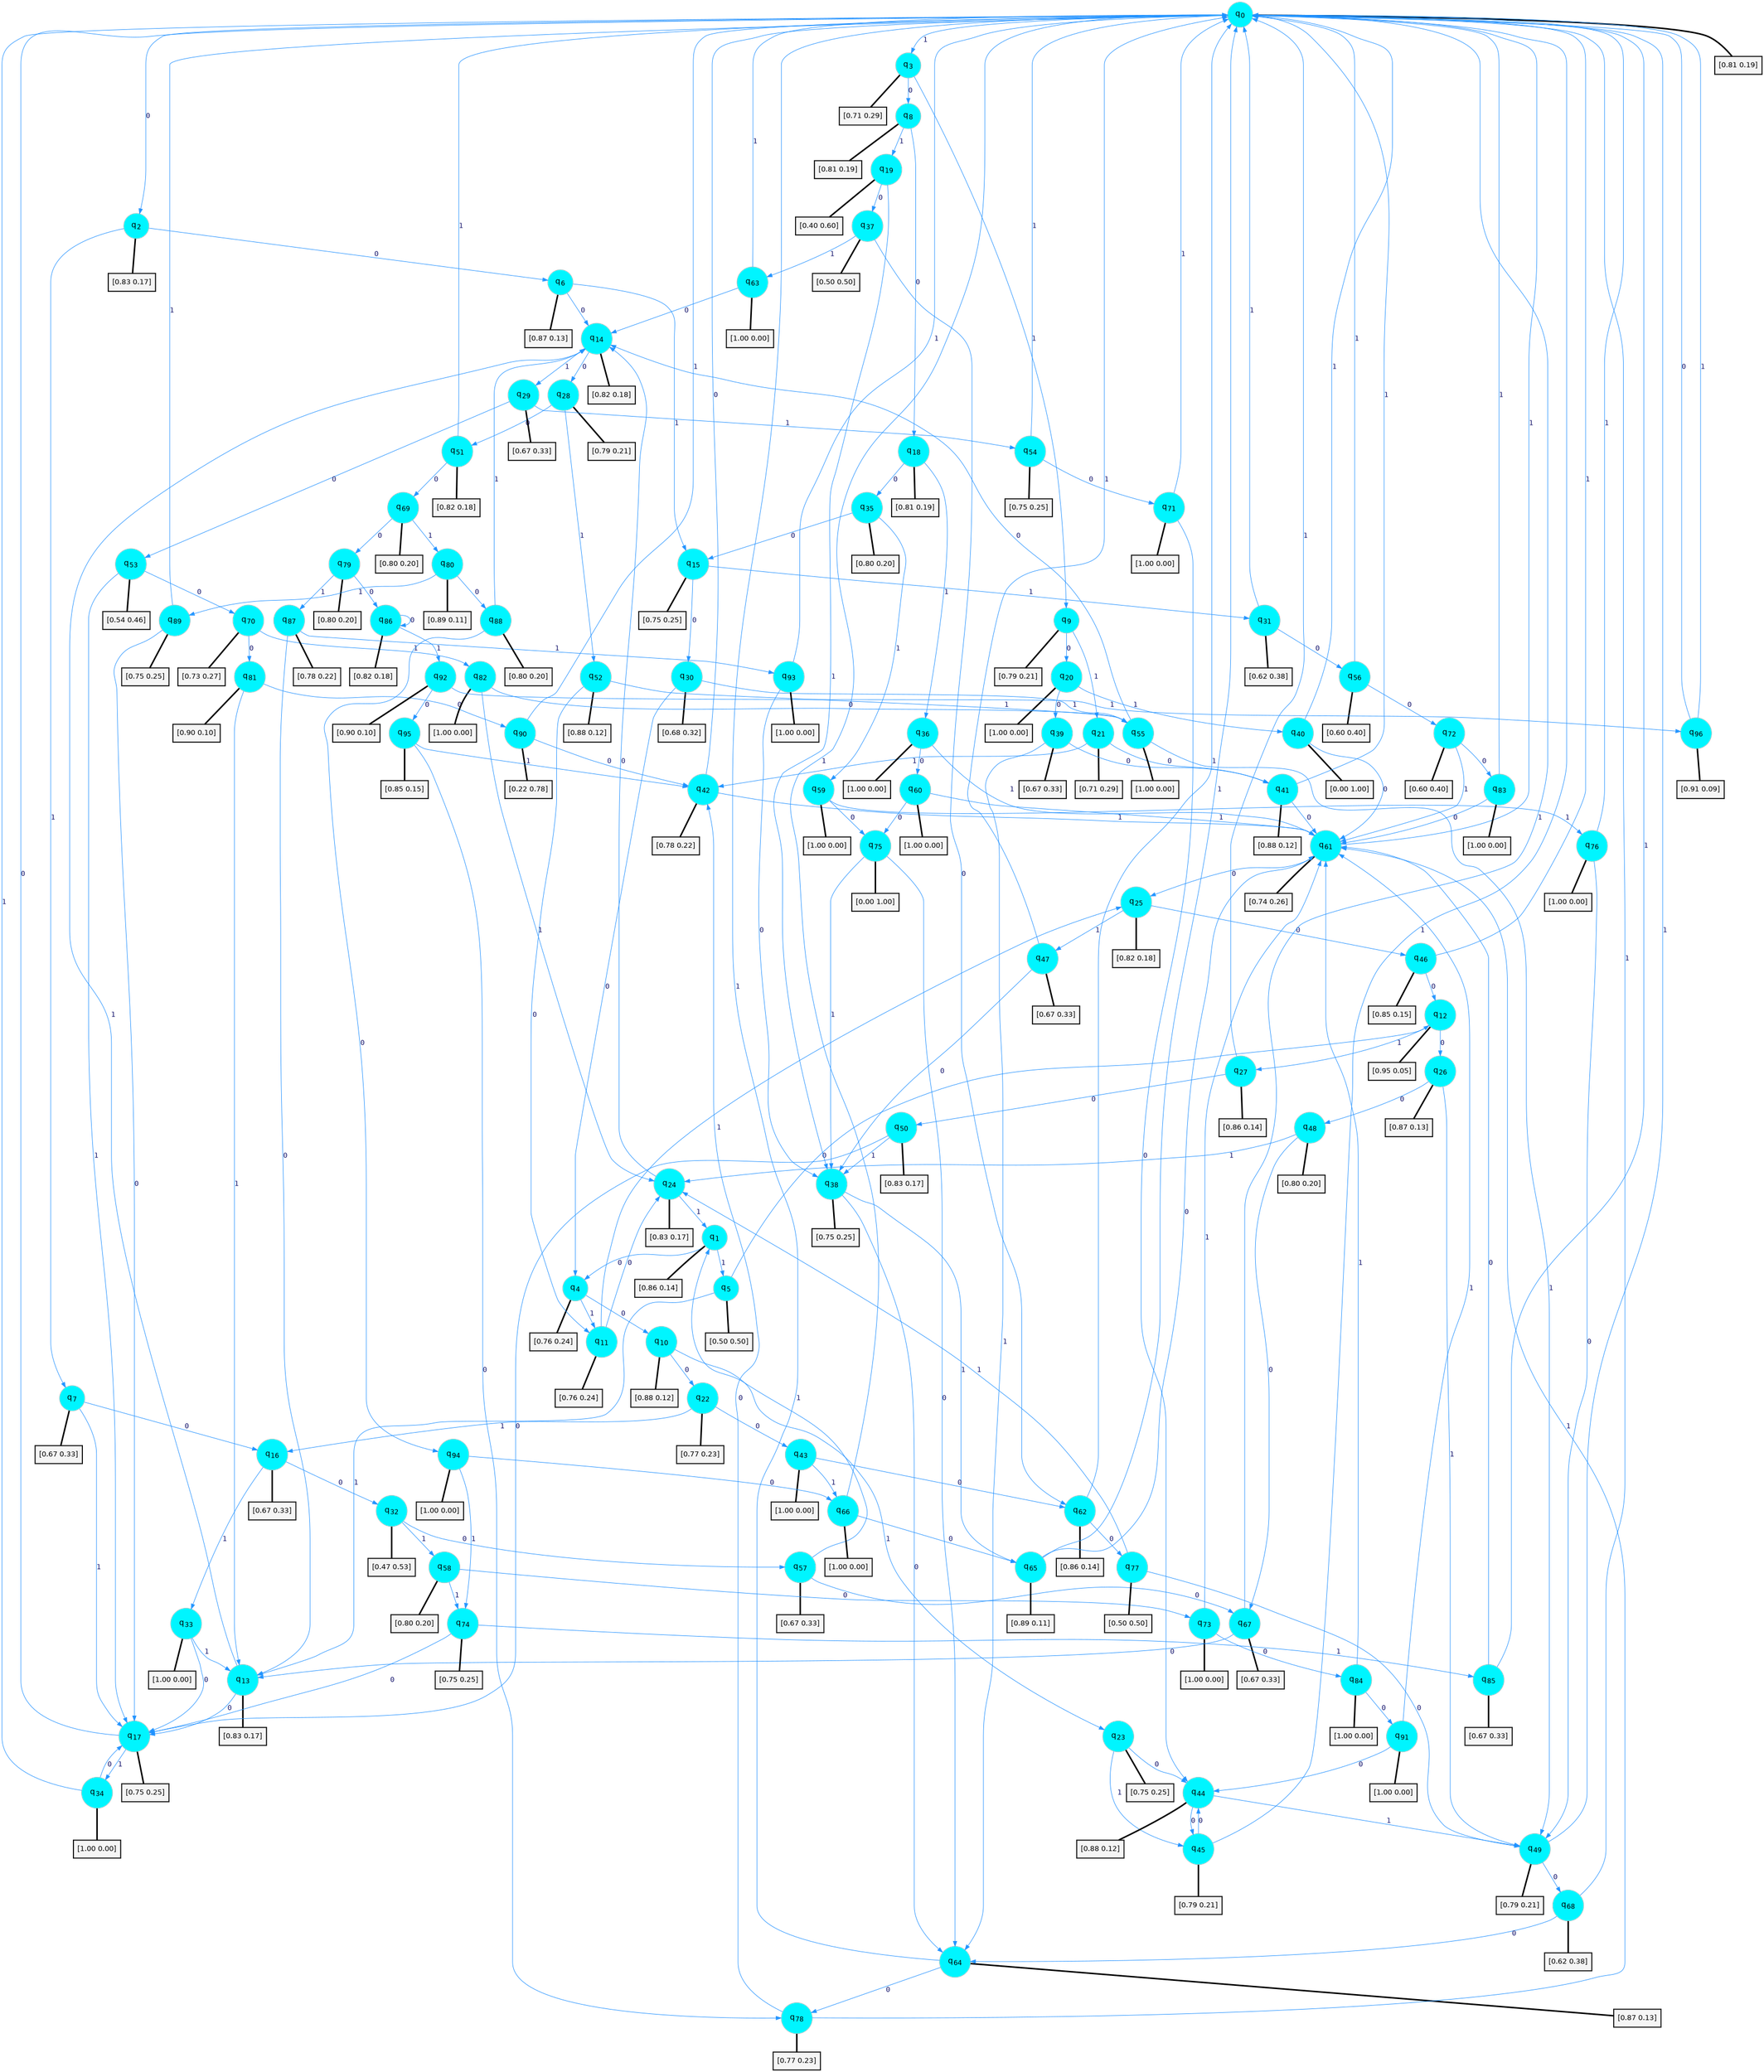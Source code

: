 digraph G {
graph [
bgcolor=transparent, dpi=300, rankdir=TD, size="40,25"];
node [
color=gray, fillcolor=turquoise1, fontcolor=black, fontname=Helvetica, fontsize=16, fontweight=bold, shape=circle, style=filled];
edge [
arrowsize=1, color=dodgerblue1, fontcolor=midnightblue, fontname=courier, fontweight=bold, penwidth=1, style=solid, weight=20];
0[label=<q<SUB>0</SUB>>];
1[label=<q<SUB>1</SUB>>];
2[label=<q<SUB>2</SUB>>];
3[label=<q<SUB>3</SUB>>];
4[label=<q<SUB>4</SUB>>];
5[label=<q<SUB>5</SUB>>];
6[label=<q<SUB>6</SUB>>];
7[label=<q<SUB>7</SUB>>];
8[label=<q<SUB>8</SUB>>];
9[label=<q<SUB>9</SUB>>];
10[label=<q<SUB>10</SUB>>];
11[label=<q<SUB>11</SUB>>];
12[label=<q<SUB>12</SUB>>];
13[label=<q<SUB>13</SUB>>];
14[label=<q<SUB>14</SUB>>];
15[label=<q<SUB>15</SUB>>];
16[label=<q<SUB>16</SUB>>];
17[label=<q<SUB>17</SUB>>];
18[label=<q<SUB>18</SUB>>];
19[label=<q<SUB>19</SUB>>];
20[label=<q<SUB>20</SUB>>];
21[label=<q<SUB>21</SUB>>];
22[label=<q<SUB>22</SUB>>];
23[label=<q<SUB>23</SUB>>];
24[label=<q<SUB>24</SUB>>];
25[label=<q<SUB>25</SUB>>];
26[label=<q<SUB>26</SUB>>];
27[label=<q<SUB>27</SUB>>];
28[label=<q<SUB>28</SUB>>];
29[label=<q<SUB>29</SUB>>];
30[label=<q<SUB>30</SUB>>];
31[label=<q<SUB>31</SUB>>];
32[label=<q<SUB>32</SUB>>];
33[label=<q<SUB>33</SUB>>];
34[label=<q<SUB>34</SUB>>];
35[label=<q<SUB>35</SUB>>];
36[label=<q<SUB>36</SUB>>];
37[label=<q<SUB>37</SUB>>];
38[label=<q<SUB>38</SUB>>];
39[label=<q<SUB>39</SUB>>];
40[label=<q<SUB>40</SUB>>];
41[label=<q<SUB>41</SUB>>];
42[label=<q<SUB>42</SUB>>];
43[label=<q<SUB>43</SUB>>];
44[label=<q<SUB>44</SUB>>];
45[label=<q<SUB>45</SUB>>];
46[label=<q<SUB>46</SUB>>];
47[label=<q<SUB>47</SUB>>];
48[label=<q<SUB>48</SUB>>];
49[label=<q<SUB>49</SUB>>];
50[label=<q<SUB>50</SUB>>];
51[label=<q<SUB>51</SUB>>];
52[label=<q<SUB>52</SUB>>];
53[label=<q<SUB>53</SUB>>];
54[label=<q<SUB>54</SUB>>];
55[label=<q<SUB>55</SUB>>];
56[label=<q<SUB>56</SUB>>];
57[label=<q<SUB>57</SUB>>];
58[label=<q<SUB>58</SUB>>];
59[label=<q<SUB>59</SUB>>];
60[label=<q<SUB>60</SUB>>];
61[label=<q<SUB>61</SUB>>];
62[label=<q<SUB>62</SUB>>];
63[label=<q<SUB>63</SUB>>];
64[label=<q<SUB>64</SUB>>];
65[label=<q<SUB>65</SUB>>];
66[label=<q<SUB>66</SUB>>];
67[label=<q<SUB>67</SUB>>];
68[label=<q<SUB>68</SUB>>];
69[label=<q<SUB>69</SUB>>];
70[label=<q<SUB>70</SUB>>];
71[label=<q<SUB>71</SUB>>];
72[label=<q<SUB>72</SUB>>];
73[label=<q<SUB>73</SUB>>];
74[label=<q<SUB>74</SUB>>];
75[label=<q<SUB>75</SUB>>];
76[label=<q<SUB>76</SUB>>];
77[label=<q<SUB>77</SUB>>];
78[label=<q<SUB>78</SUB>>];
79[label=<q<SUB>79</SUB>>];
80[label=<q<SUB>80</SUB>>];
81[label=<q<SUB>81</SUB>>];
82[label=<q<SUB>82</SUB>>];
83[label=<q<SUB>83</SUB>>];
84[label=<q<SUB>84</SUB>>];
85[label=<q<SUB>85</SUB>>];
86[label=<q<SUB>86</SUB>>];
87[label=<q<SUB>87</SUB>>];
88[label=<q<SUB>88</SUB>>];
89[label=<q<SUB>89</SUB>>];
90[label=<q<SUB>90</SUB>>];
91[label=<q<SUB>91</SUB>>];
92[label=<q<SUB>92</SUB>>];
93[label=<q<SUB>93</SUB>>];
94[label=<q<SUB>94</SUB>>];
95[label=<q<SUB>95</SUB>>];
96[label=<q<SUB>96</SUB>>];
97[label="[0.81 0.19]", shape=box,fontcolor=black, fontname=Helvetica, fontsize=14, penwidth=2, fillcolor=whitesmoke,color=black];
98[label="[0.86 0.14]", shape=box,fontcolor=black, fontname=Helvetica, fontsize=14, penwidth=2, fillcolor=whitesmoke,color=black];
99[label="[0.83 0.17]", shape=box,fontcolor=black, fontname=Helvetica, fontsize=14, penwidth=2, fillcolor=whitesmoke,color=black];
100[label="[0.71 0.29]", shape=box,fontcolor=black, fontname=Helvetica, fontsize=14, penwidth=2, fillcolor=whitesmoke,color=black];
101[label="[0.76 0.24]", shape=box,fontcolor=black, fontname=Helvetica, fontsize=14, penwidth=2, fillcolor=whitesmoke,color=black];
102[label="[0.50 0.50]", shape=box,fontcolor=black, fontname=Helvetica, fontsize=14, penwidth=2, fillcolor=whitesmoke,color=black];
103[label="[0.87 0.13]", shape=box,fontcolor=black, fontname=Helvetica, fontsize=14, penwidth=2, fillcolor=whitesmoke,color=black];
104[label="[0.67 0.33]", shape=box,fontcolor=black, fontname=Helvetica, fontsize=14, penwidth=2, fillcolor=whitesmoke,color=black];
105[label="[0.81 0.19]", shape=box,fontcolor=black, fontname=Helvetica, fontsize=14, penwidth=2, fillcolor=whitesmoke,color=black];
106[label="[0.79 0.21]", shape=box,fontcolor=black, fontname=Helvetica, fontsize=14, penwidth=2, fillcolor=whitesmoke,color=black];
107[label="[0.88 0.12]", shape=box,fontcolor=black, fontname=Helvetica, fontsize=14, penwidth=2, fillcolor=whitesmoke,color=black];
108[label="[0.76 0.24]", shape=box,fontcolor=black, fontname=Helvetica, fontsize=14, penwidth=2, fillcolor=whitesmoke,color=black];
109[label="[0.95 0.05]", shape=box,fontcolor=black, fontname=Helvetica, fontsize=14, penwidth=2, fillcolor=whitesmoke,color=black];
110[label="[0.83 0.17]", shape=box,fontcolor=black, fontname=Helvetica, fontsize=14, penwidth=2, fillcolor=whitesmoke,color=black];
111[label="[0.82 0.18]", shape=box,fontcolor=black, fontname=Helvetica, fontsize=14, penwidth=2, fillcolor=whitesmoke,color=black];
112[label="[0.75 0.25]", shape=box,fontcolor=black, fontname=Helvetica, fontsize=14, penwidth=2, fillcolor=whitesmoke,color=black];
113[label="[0.67 0.33]", shape=box,fontcolor=black, fontname=Helvetica, fontsize=14, penwidth=2, fillcolor=whitesmoke,color=black];
114[label="[0.75 0.25]", shape=box,fontcolor=black, fontname=Helvetica, fontsize=14, penwidth=2, fillcolor=whitesmoke,color=black];
115[label="[0.81 0.19]", shape=box,fontcolor=black, fontname=Helvetica, fontsize=14, penwidth=2, fillcolor=whitesmoke,color=black];
116[label="[0.40 0.60]", shape=box,fontcolor=black, fontname=Helvetica, fontsize=14, penwidth=2, fillcolor=whitesmoke,color=black];
117[label="[1.00 0.00]", shape=box,fontcolor=black, fontname=Helvetica, fontsize=14, penwidth=2, fillcolor=whitesmoke,color=black];
118[label="[0.71 0.29]", shape=box,fontcolor=black, fontname=Helvetica, fontsize=14, penwidth=2, fillcolor=whitesmoke,color=black];
119[label="[0.77 0.23]", shape=box,fontcolor=black, fontname=Helvetica, fontsize=14, penwidth=2, fillcolor=whitesmoke,color=black];
120[label="[0.75 0.25]", shape=box,fontcolor=black, fontname=Helvetica, fontsize=14, penwidth=2, fillcolor=whitesmoke,color=black];
121[label="[0.83 0.17]", shape=box,fontcolor=black, fontname=Helvetica, fontsize=14, penwidth=2, fillcolor=whitesmoke,color=black];
122[label="[0.82 0.18]", shape=box,fontcolor=black, fontname=Helvetica, fontsize=14, penwidth=2, fillcolor=whitesmoke,color=black];
123[label="[0.87 0.13]", shape=box,fontcolor=black, fontname=Helvetica, fontsize=14, penwidth=2, fillcolor=whitesmoke,color=black];
124[label="[0.86 0.14]", shape=box,fontcolor=black, fontname=Helvetica, fontsize=14, penwidth=2, fillcolor=whitesmoke,color=black];
125[label="[0.79 0.21]", shape=box,fontcolor=black, fontname=Helvetica, fontsize=14, penwidth=2, fillcolor=whitesmoke,color=black];
126[label="[0.67 0.33]", shape=box,fontcolor=black, fontname=Helvetica, fontsize=14, penwidth=2, fillcolor=whitesmoke,color=black];
127[label="[0.68 0.32]", shape=box,fontcolor=black, fontname=Helvetica, fontsize=14, penwidth=2, fillcolor=whitesmoke,color=black];
128[label="[0.62 0.38]", shape=box,fontcolor=black, fontname=Helvetica, fontsize=14, penwidth=2, fillcolor=whitesmoke,color=black];
129[label="[0.47 0.53]", shape=box,fontcolor=black, fontname=Helvetica, fontsize=14, penwidth=2, fillcolor=whitesmoke,color=black];
130[label="[1.00 0.00]", shape=box,fontcolor=black, fontname=Helvetica, fontsize=14, penwidth=2, fillcolor=whitesmoke,color=black];
131[label="[1.00 0.00]", shape=box,fontcolor=black, fontname=Helvetica, fontsize=14, penwidth=2, fillcolor=whitesmoke,color=black];
132[label="[0.80 0.20]", shape=box,fontcolor=black, fontname=Helvetica, fontsize=14, penwidth=2, fillcolor=whitesmoke,color=black];
133[label="[1.00 0.00]", shape=box,fontcolor=black, fontname=Helvetica, fontsize=14, penwidth=2, fillcolor=whitesmoke,color=black];
134[label="[0.50 0.50]", shape=box,fontcolor=black, fontname=Helvetica, fontsize=14, penwidth=2, fillcolor=whitesmoke,color=black];
135[label="[0.75 0.25]", shape=box,fontcolor=black, fontname=Helvetica, fontsize=14, penwidth=2, fillcolor=whitesmoke,color=black];
136[label="[0.67 0.33]", shape=box,fontcolor=black, fontname=Helvetica, fontsize=14, penwidth=2, fillcolor=whitesmoke,color=black];
137[label="[0.00 1.00]", shape=box,fontcolor=black, fontname=Helvetica, fontsize=14, penwidth=2, fillcolor=whitesmoke,color=black];
138[label="[0.88 0.12]", shape=box,fontcolor=black, fontname=Helvetica, fontsize=14, penwidth=2, fillcolor=whitesmoke,color=black];
139[label="[0.78 0.22]", shape=box,fontcolor=black, fontname=Helvetica, fontsize=14, penwidth=2, fillcolor=whitesmoke,color=black];
140[label="[1.00 0.00]", shape=box,fontcolor=black, fontname=Helvetica, fontsize=14, penwidth=2, fillcolor=whitesmoke,color=black];
141[label="[0.88 0.12]", shape=box,fontcolor=black, fontname=Helvetica, fontsize=14, penwidth=2, fillcolor=whitesmoke,color=black];
142[label="[0.79 0.21]", shape=box,fontcolor=black, fontname=Helvetica, fontsize=14, penwidth=2, fillcolor=whitesmoke,color=black];
143[label="[0.85 0.15]", shape=box,fontcolor=black, fontname=Helvetica, fontsize=14, penwidth=2, fillcolor=whitesmoke,color=black];
144[label="[0.67 0.33]", shape=box,fontcolor=black, fontname=Helvetica, fontsize=14, penwidth=2, fillcolor=whitesmoke,color=black];
145[label="[0.80 0.20]", shape=box,fontcolor=black, fontname=Helvetica, fontsize=14, penwidth=2, fillcolor=whitesmoke,color=black];
146[label="[0.79 0.21]", shape=box,fontcolor=black, fontname=Helvetica, fontsize=14, penwidth=2, fillcolor=whitesmoke,color=black];
147[label="[0.83 0.17]", shape=box,fontcolor=black, fontname=Helvetica, fontsize=14, penwidth=2, fillcolor=whitesmoke,color=black];
148[label="[0.82 0.18]", shape=box,fontcolor=black, fontname=Helvetica, fontsize=14, penwidth=2, fillcolor=whitesmoke,color=black];
149[label="[0.88 0.12]", shape=box,fontcolor=black, fontname=Helvetica, fontsize=14, penwidth=2, fillcolor=whitesmoke,color=black];
150[label="[0.54 0.46]", shape=box,fontcolor=black, fontname=Helvetica, fontsize=14, penwidth=2, fillcolor=whitesmoke,color=black];
151[label="[0.75 0.25]", shape=box,fontcolor=black, fontname=Helvetica, fontsize=14, penwidth=2, fillcolor=whitesmoke,color=black];
152[label="[1.00 0.00]", shape=box,fontcolor=black, fontname=Helvetica, fontsize=14, penwidth=2, fillcolor=whitesmoke,color=black];
153[label="[0.60 0.40]", shape=box,fontcolor=black, fontname=Helvetica, fontsize=14, penwidth=2, fillcolor=whitesmoke,color=black];
154[label="[0.67 0.33]", shape=box,fontcolor=black, fontname=Helvetica, fontsize=14, penwidth=2, fillcolor=whitesmoke,color=black];
155[label="[0.80 0.20]", shape=box,fontcolor=black, fontname=Helvetica, fontsize=14, penwidth=2, fillcolor=whitesmoke,color=black];
156[label="[1.00 0.00]", shape=box,fontcolor=black, fontname=Helvetica, fontsize=14, penwidth=2, fillcolor=whitesmoke,color=black];
157[label="[1.00 0.00]", shape=box,fontcolor=black, fontname=Helvetica, fontsize=14, penwidth=2, fillcolor=whitesmoke,color=black];
158[label="[0.74 0.26]", shape=box,fontcolor=black, fontname=Helvetica, fontsize=14, penwidth=2, fillcolor=whitesmoke,color=black];
159[label="[0.86 0.14]", shape=box,fontcolor=black, fontname=Helvetica, fontsize=14, penwidth=2, fillcolor=whitesmoke,color=black];
160[label="[1.00 0.00]", shape=box,fontcolor=black, fontname=Helvetica, fontsize=14, penwidth=2, fillcolor=whitesmoke,color=black];
161[label="[0.87 0.13]", shape=box,fontcolor=black, fontname=Helvetica, fontsize=14, penwidth=2, fillcolor=whitesmoke,color=black];
162[label="[0.89 0.11]", shape=box,fontcolor=black, fontname=Helvetica, fontsize=14, penwidth=2, fillcolor=whitesmoke,color=black];
163[label="[1.00 0.00]", shape=box,fontcolor=black, fontname=Helvetica, fontsize=14, penwidth=2, fillcolor=whitesmoke,color=black];
164[label="[0.67 0.33]", shape=box,fontcolor=black, fontname=Helvetica, fontsize=14, penwidth=2, fillcolor=whitesmoke,color=black];
165[label="[0.62 0.38]", shape=box,fontcolor=black, fontname=Helvetica, fontsize=14, penwidth=2, fillcolor=whitesmoke,color=black];
166[label="[0.80 0.20]", shape=box,fontcolor=black, fontname=Helvetica, fontsize=14, penwidth=2, fillcolor=whitesmoke,color=black];
167[label="[0.73 0.27]", shape=box,fontcolor=black, fontname=Helvetica, fontsize=14, penwidth=2, fillcolor=whitesmoke,color=black];
168[label="[1.00 0.00]", shape=box,fontcolor=black, fontname=Helvetica, fontsize=14, penwidth=2, fillcolor=whitesmoke,color=black];
169[label="[0.60 0.40]", shape=box,fontcolor=black, fontname=Helvetica, fontsize=14, penwidth=2, fillcolor=whitesmoke,color=black];
170[label="[1.00 0.00]", shape=box,fontcolor=black, fontname=Helvetica, fontsize=14, penwidth=2, fillcolor=whitesmoke,color=black];
171[label="[0.75 0.25]", shape=box,fontcolor=black, fontname=Helvetica, fontsize=14, penwidth=2, fillcolor=whitesmoke,color=black];
172[label="[0.00 1.00]", shape=box,fontcolor=black, fontname=Helvetica, fontsize=14, penwidth=2, fillcolor=whitesmoke,color=black];
173[label="[1.00 0.00]", shape=box,fontcolor=black, fontname=Helvetica, fontsize=14, penwidth=2, fillcolor=whitesmoke,color=black];
174[label="[0.50 0.50]", shape=box,fontcolor=black, fontname=Helvetica, fontsize=14, penwidth=2, fillcolor=whitesmoke,color=black];
175[label="[0.77 0.23]", shape=box,fontcolor=black, fontname=Helvetica, fontsize=14, penwidth=2, fillcolor=whitesmoke,color=black];
176[label="[0.80 0.20]", shape=box,fontcolor=black, fontname=Helvetica, fontsize=14, penwidth=2, fillcolor=whitesmoke,color=black];
177[label="[0.89 0.11]", shape=box,fontcolor=black, fontname=Helvetica, fontsize=14, penwidth=2, fillcolor=whitesmoke,color=black];
178[label="[0.90 0.10]", shape=box,fontcolor=black, fontname=Helvetica, fontsize=14, penwidth=2, fillcolor=whitesmoke,color=black];
179[label="[1.00 0.00]", shape=box,fontcolor=black, fontname=Helvetica, fontsize=14, penwidth=2, fillcolor=whitesmoke,color=black];
180[label="[1.00 0.00]", shape=box,fontcolor=black, fontname=Helvetica, fontsize=14, penwidth=2, fillcolor=whitesmoke,color=black];
181[label="[1.00 0.00]", shape=box,fontcolor=black, fontname=Helvetica, fontsize=14, penwidth=2, fillcolor=whitesmoke,color=black];
182[label="[0.67 0.33]", shape=box,fontcolor=black, fontname=Helvetica, fontsize=14, penwidth=2, fillcolor=whitesmoke,color=black];
183[label="[0.82 0.18]", shape=box,fontcolor=black, fontname=Helvetica, fontsize=14, penwidth=2, fillcolor=whitesmoke,color=black];
184[label="[0.78 0.22]", shape=box,fontcolor=black, fontname=Helvetica, fontsize=14, penwidth=2, fillcolor=whitesmoke,color=black];
185[label="[0.80 0.20]", shape=box,fontcolor=black, fontname=Helvetica, fontsize=14, penwidth=2, fillcolor=whitesmoke,color=black];
186[label="[0.75 0.25]", shape=box,fontcolor=black, fontname=Helvetica, fontsize=14, penwidth=2, fillcolor=whitesmoke,color=black];
187[label="[0.22 0.78]", shape=box,fontcolor=black, fontname=Helvetica, fontsize=14, penwidth=2, fillcolor=whitesmoke,color=black];
188[label="[1.00 0.00]", shape=box,fontcolor=black, fontname=Helvetica, fontsize=14, penwidth=2, fillcolor=whitesmoke,color=black];
189[label="[0.90 0.10]", shape=box,fontcolor=black, fontname=Helvetica, fontsize=14, penwidth=2, fillcolor=whitesmoke,color=black];
190[label="[1.00 0.00]", shape=box,fontcolor=black, fontname=Helvetica, fontsize=14, penwidth=2, fillcolor=whitesmoke,color=black];
191[label="[1.00 0.00]", shape=box,fontcolor=black, fontname=Helvetica, fontsize=14, penwidth=2, fillcolor=whitesmoke,color=black];
192[label="[0.85 0.15]", shape=box,fontcolor=black, fontname=Helvetica, fontsize=14, penwidth=2, fillcolor=whitesmoke,color=black];
193[label="[0.91 0.09]", shape=box,fontcolor=black, fontname=Helvetica, fontsize=14, penwidth=2, fillcolor=whitesmoke,color=black];
0->2 [label=0];
0->3 [label=1];
0->97 [arrowhead=none, penwidth=3,color=black];
1->4 [label=0];
1->5 [label=1];
1->98 [arrowhead=none, penwidth=3,color=black];
2->6 [label=0];
2->7 [label=1];
2->99 [arrowhead=none, penwidth=3,color=black];
3->8 [label=0];
3->9 [label=1];
3->100 [arrowhead=none, penwidth=3,color=black];
4->10 [label=0];
4->11 [label=1];
4->101 [arrowhead=none, penwidth=3,color=black];
5->12 [label=0];
5->13 [label=1];
5->102 [arrowhead=none, penwidth=3,color=black];
6->14 [label=0];
6->15 [label=1];
6->103 [arrowhead=none, penwidth=3,color=black];
7->16 [label=0];
7->17 [label=1];
7->104 [arrowhead=none, penwidth=3,color=black];
8->18 [label=0];
8->19 [label=1];
8->105 [arrowhead=none, penwidth=3,color=black];
9->20 [label=0];
9->21 [label=1];
9->106 [arrowhead=none, penwidth=3,color=black];
10->22 [label=0];
10->23 [label=1];
10->107 [arrowhead=none, penwidth=3,color=black];
11->24 [label=0];
11->25 [label=1];
11->108 [arrowhead=none, penwidth=3,color=black];
12->26 [label=0];
12->27 [label=1];
12->109 [arrowhead=none, penwidth=3,color=black];
13->17 [label=0];
13->14 [label=1];
13->110 [arrowhead=none, penwidth=3,color=black];
14->28 [label=0];
14->29 [label=1];
14->111 [arrowhead=none, penwidth=3,color=black];
15->30 [label=0];
15->31 [label=1];
15->112 [arrowhead=none, penwidth=3,color=black];
16->32 [label=0];
16->33 [label=1];
16->113 [arrowhead=none, penwidth=3,color=black];
17->0 [label=0];
17->34 [label=1];
17->114 [arrowhead=none, penwidth=3,color=black];
18->35 [label=0];
18->36 [label=1];
18->115 [arrowhead=none, penwidth=3,color=black];
19->37 [label=0];
19->38 [label=1];
19->116 [arrowhead=none, penwidth=3,color=black];
20->39 [label=0];
20->40 [label=1];
20->117 [arrowhead=none, penwidth=3,color=black];
21->41 [label=0];
21->42 [label=1];
21->118 [arrowhead=none, penwidth=3,color=black];
22->43 [label=0];
22->16 [label=1];
22->119 [arrowhead=none, penwidth=3,color=black];
23->44 [label=0];
23->45 [label=1];
23->120 [arrowhead=none, penwidth=3,color=black];
24->14 [label=0];
24->1 [label=1];
24->121 [arrowhead=none, penwidth=3,color=black];
25->46 [label=0];
25->47 [label=1];
25->122 [arrowhead=none, penwidth=3,color=black];
26->48 [label=0];
26->49 [label=1];
26->123 [arrowhead=none, penwidth=3,color=black];
27->50 [label=0];
27->0 [label=1];
27->124 [arrowhead=none, penwidth=3,color=black];
28->51 [label=0];
28->52 [label=1];
28->125 [arrowhead=none, penwidth=3,color=black];
29->53 [label=0];
29->54 [label=1];
29->126 [arrowhead=none, penwidth=3,color=black];
30->4 [label=0];
30->55 [label=1];
30->127 [arrowhead=none, penwidth=3,color=black];
31->56 [label=0];
31->0 [label=1];
31->128 [arrowhead=none, penwidth=3,color=black];
32->57 [label=0];
32->58 [label=1];
32->129 [arrowhead=none, penwidth=3,color=black];
33->17 [label=0];
33->13 [label=1];
33->130 [arrowhead=none, penwidth=3,color=black];
34->17 [label=0];
34->0 [label=1];
34->131 [arrowhead=none, penwidth=3,color=black];
35->15 [label=0];
35->59 [label=1];
35->132 [arrowhead=none, penwidth=3,color=black];
36->60 [label=0];
36->61 [label=1];
36->133 [arrowhead=none, penwidth=3,color=black];
37->62 [label=0];
37->63 [label=1];
37->134 [arrowhead=none, penwidth=3,color=black];
38->64 [label=0];
38->65 [label=1];
38->135 [arrowhead=none, penwidth=3,color=black];
39->41 [label=0];
39->64 [label=1];
39->136 [arrowhead=none, penwidth=3,color=black];
40->61 [label=0];
40->0 [label=1];
40->137 [arrowhead=none, penwidth=3,color=black];
41->61 [label=0];
41->0 [label=1];
41->138 [arrowhead=none, penwidth=3,color=black];
42->0 [label=0];
42->61 [label=1];
42->139 [arrowhead=none, penwidth=3,color=black];
43->62 [label=0];
43->66 [label=1];
43->140 [arrowhead=none, penwidth=3,color=black];
44->45 [label=0];
44->49 [label=1];
44->141 [arrowhead=none, penwidth=3,color=black];
45->44 [label=0];
45->0 [label=1];
45->142 [arrowhead=none, penwidth=3,color=black];
46->12 [label=0];
46->0 [label=1];
46->143 [arrowhead=none, penwidth=3,color=black];
47->38 [label=0];
47->0 [label=1];
47->144 [arrowhead=none, penwidth=3,color=black];
48->67 [label=0];
48->24 [label=1];
48->145 [arrowhead=none, penwidth=3,color=black];
49->68 [label=0];
49->0 [label=1];
49->146 [arrowhead=none, penwidth=3,color=black];
50->17 [label=0];
50->38 [label=1];
50->147 [arrowhead=none, penwidth=3,color=black];
51->69 [label=0];
51->0 [label=1];
51->148 [arrowhead=none, penwidth=3,color=black];
52->11 [label=0];
52->55 [label=1];
52->149 [arrowhead=none, penwidth=3,color=black];
53->70 [label=0];
53->17 [label=1];
53->150 [arrowhead=none, penwidth=3,color=black];
54->71 [label=0];
54->0 [label=1];
54->151 [arrowhead=none, penwidth=3,color=black];
55->14 [label=0];
55->49 [label=1];
55->152 [arrowhead=none, penwidth=3,color=black];
56->72 [label=0];
56->0 [label=1];
56->153 [arrowhead=none, penwidth=3,color=black];
57->67 [label=0];
57->1 [label=1];
57->154 [arrowhead=none, penwidth=3,color=black];
58->73 [label=0];
58->74 [label=1];
58->155 [arrowhead=none, penwidth=3,color=black];
59->75 [label=0];
59->76 [label=1];
59->156 [arrowhead=none, penwidth=3,color=black];
60->75 [label=0];
60->61 [label=1];
60->157 [arrowhead=none, penwidth=3,color=black];
61->25 [label=0];
61->0 [label=1];
61->158 [arrowhead=none, penwidth=3,color=black];
62->77 [label=0];
62->0 [label=1];
62->159 [arrowhead=none, penwidth=3,color=black];
63->14 [label=0];
63->0 [label=1];
63->160 [arrowhead=none, penwidth=3,color=black];
64->78 [label=0];
64->0 [label=1];
64->161 [arrowhead=none, penwidth=3,color=black];
65->61 [label=0];
65->0 [label=1];
65->162 [arrowhead=none, penwidth=3,color=black];
66->65 [label=0];
66->0 [label=1];
66->163 [arrowhead=none, penwidth=3,color=black];
67->13 [label=0];
67->0 [label=1];
67->164 [arrowhead=none, penwidth=3,color=black];
68->64 [label=0];
68->0 [label=1];
68->165 [arrowhead=none, penwidth=3,color=black];
69->79 [label=0];
69->80 [label=1];
69->166 [arrowhead=none, penwidth=3,color=black];
70->81 [label=0];
70->82 [label=1];
70->167 [arrowhead=none, penwidth=3,color=black];
71->44 [label=0];
71->0 [label=1];
71->168 [arrowhead=none, penwidth=3,color=black];
72->83 [label=0];
72->61 [label=1];
72->169 [arrowhead=none, penwidth=3,color=black];
73->84 [label=0];
73->61 [label=1];
73->170 [arrowhead=none, penwidth=3,color=black];
74->17 [label=0];
74->85 [label=1];
74->171 [arrowhead=none, penwidth=3,color=black];
75->64 [label=0];
75->38 [label=1];
75->172 [arrowhead=none, penwidth=3,color=black];
76->49 [label=0];
76->0 [label=1];
76->173 [arrowhead=none, penwidth=3,color=black];
77->49 [label=0];
77->24 [label=1];
77->174 [arrowhead=none, penwidth=3,color=black];
78->42 [label=0];
78->61 [label=1];
78->175 [arrowhead=none, penwidth=3,color=black];
79->86 [label=0];
79->87 [label=1];
79->176 [arrowhead=none, penwidth=3,color=black];
80->88 [label=0];
80->89 [label=1];
80->177 [arrowhead=none, penwidth=3,color=black];
81->90 [label=0];
81->13 [label=1];
81->178 [arrowhead=none, penwidth=3,color=black];
82->55 [label=0];
82->24 [label=1];
82->179 [arrowhead=none, penwidth=3,color=black];
83->61 [label=0];
83->0 [label=1];
83->180 [arrowhead=none, penwidth=3,color=black];
84->91 [label=0];
84->61 [label=1];
84->181 [arrowhead=none, penwidth=3,color=black];
85->61 [label=0];
85->0 [label=1];
85->182 [arrowhead=none, penwidth=3,color=black];
86->86 [label=0];
86->92 [label=1];
86->183 [arrowhead=none, penwidth=3,color=black];
87->13 [label=0];
87->93 [label=1];
87->184 [arrowhead=none, penwidth=3,color=black];
88->94 [label=0];
88->14 [label=1];
88->185 [arrowhead=none, penwidth=3,color=black];
89->17 [label=0];
89->0 [label=1];
89->186 [arrowhead=none, penwidth=3,color=black];
90->42 [label=0];
90->0 [label=1];
90->187 [arrowhead=none, penwidth=3,color=black];
91->44 [label=0];
91->61 [label=1];
91->188 [arrowhead=none, penwidth=3,color=black];
92->95 [label=0];
92->96 [label=1];
92->189 [arrowhead=none, penwidth=3,color=black];
93->38 [label=0];
93->0 [label=1];
93->190 [arrowhead=none, penwidth=3,color=black];
94->66 [label=0];
94->74 [label=1];
94->191 [arrowhead=none, penwidth=3,color=black];
95->78 [label=0];
95->42 [label=1];
95->192 [arrowhead=none, penwidth=3,color=black];
96->0 [label=0];
96->0 [label=1];
96->193 [arrowhead=none, penwidth=3,color=black];
}
